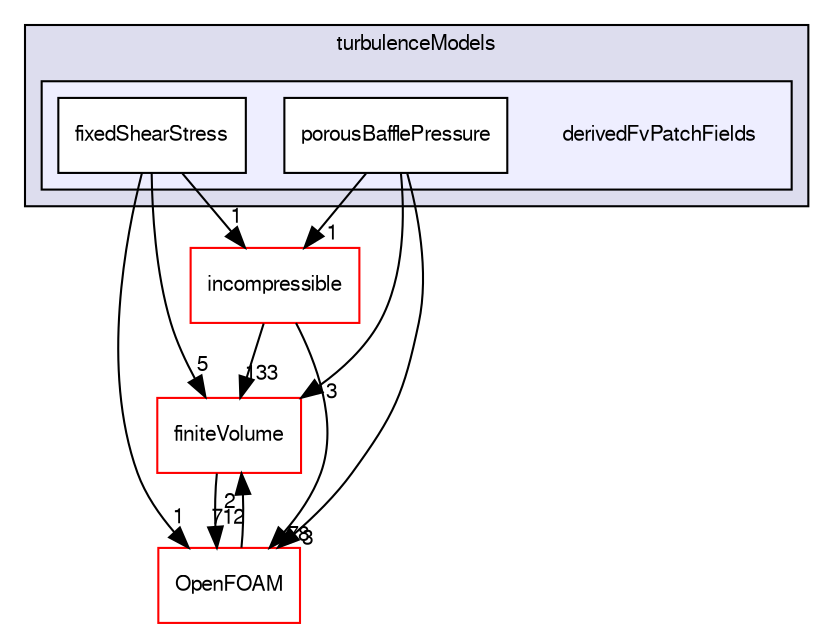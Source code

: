digraph "src/turbulenceModels/derivedFvPatchFields" {
  bgcolor=transparent;
  compound=true
  node [ fontsize="10", fontname="FreeSans"];
  edge [ labelfontsize="10", labelfontname="FreeSans"];
  subgraph clusterdir_604b7f26b18c71c10608664ec90f1bf2 {
    graph [ bgcolor="#ddddee", pencolor="black", label="turbulenceModels" fontname="FreeSans", fontsize="10", URL="dir_604b7f26b18c71c10608664ec90f1bf2.html"]
  subgraph clusterdir_19ed74e0d1f27fbc9ce877b2950e310b {
    graph [ bgcolor="#eeeeff", pencolor="black", label="" URL="dir_19ed74e0d1f27fbc9ce877b2950e310b.html"];
    dir_19ed74e0d1f27fbc9ce877b2950e310b [shape=plaintext label="derivedFvPatchFields"];
    dir_fec6b38ba4c50d1f40a742e322a20bd5 [shape=box label="fixedShearStress" color="black" fillcolor="white" style="filled" URL="dir_fec6b38ba4c50d1f40a742e322a20bd5.html"];
    dir_a5a7204abcc3a775599510e0a2b4e031 [shape=box label="porousBafflePressure" color="black" fillcolor="white" style="filled" URL="dir_a5a7204abcc3a775599510e0a2b4e031.html"];
  }
  }
  dir_9bd15774b555cf7259a6fa18f99fe99b [shape=box label="finiteVolume" color="red" URL="dir_9bd15774b555cf7259a6fa18f99fe99b.html"];
  dir_63261e2c788bb84a78ae1c22f1567438 [shape=box label="incompressible" color="red" URL="dir_63261e2c788bb84a78ae1c22f1567438.html"];
  dir_c5473ff19b20e6ec4dfe5c310b3778a8 [shape=box label="OpenFOAM" color="red" URL="dir_c5473ff19b20e6ec4dfe5c310b3778a8.html"];
  dir_9bd15774b555cf7259a6fa18f99fe99b->dir_c5473ff19b20e6ec4dfe5c310b3778a8 [headlabel="712", labeldistance=1.5 headhref="dir_000749_001732.html"];
  dir_63261e2c788bb84a78ae1c22f1567438->dir_9bd15774b555cf7259a6fa18f99fe99b [headlabel="133", labeldistance=1.5 headhref="dir_000600_000749.html"];
  dir_63261e2c788bb84a78ae1c22f1567438->dir_c5473ff19b20e6ec4dfe5c310b3778a8 [headlabel="78", labeldistance=1.5 headhref="dir_000600_001732.html"];
  dir_c5473ff19b20e6ec4dfe5c310b3778a8->dir_9bd15774b555cf7259a6fa18f99fe99b [headlabel="2", labeldistance=1.5 headhref="dir_001732_000749.html"];
  dir_a5a7204abcc3a775599510e0a2b4e031->dir_9bd15774b555cf7259a6fa18f99fe99b [headlabel="3", labeldistance=1.5 headhref="dir_002962_000749.html"];
  dir_a5a7204abcc3a775599510e0a2b4e031->dir_63261e2c788bb84a78ae1c22f1567438 [headlabel="1", labeldistance=1.5 headhref="dir_002962_000600.html"];
  dir_a5a7204abcc3a775599510e0a2b4e031->dir_c5473ff19b20e6ec4dfe5c310b3778a8 [headlabel="3", labeldistance=1.5 headhref="dir_002962_001732.html"];
  dir_fec6b38ba4c50d1f40a742e322a20bd5->dir_9bd15774b555cf7259a6fa18f99fe99b [headlabel="5", labeldistance=1.5 headhref="dir_002959_000749.html"];
  dir_fec6b38ba4c50d1f40a742e322a20bd5->dir_63261e2c788bb84a78ae1c22f1567438 [headlabel="1", labeldistance=1.5 headhref="dir_002959_000600.html"];
  dir_fec6b38ba4c50d1f40a742e322a20bd5->dir_c5473ff19b20e6ec4dfe5c310b3778a8 [headlabel="1", labeldistance=1.5 headhref="dir_002959_001732.html"];
}
